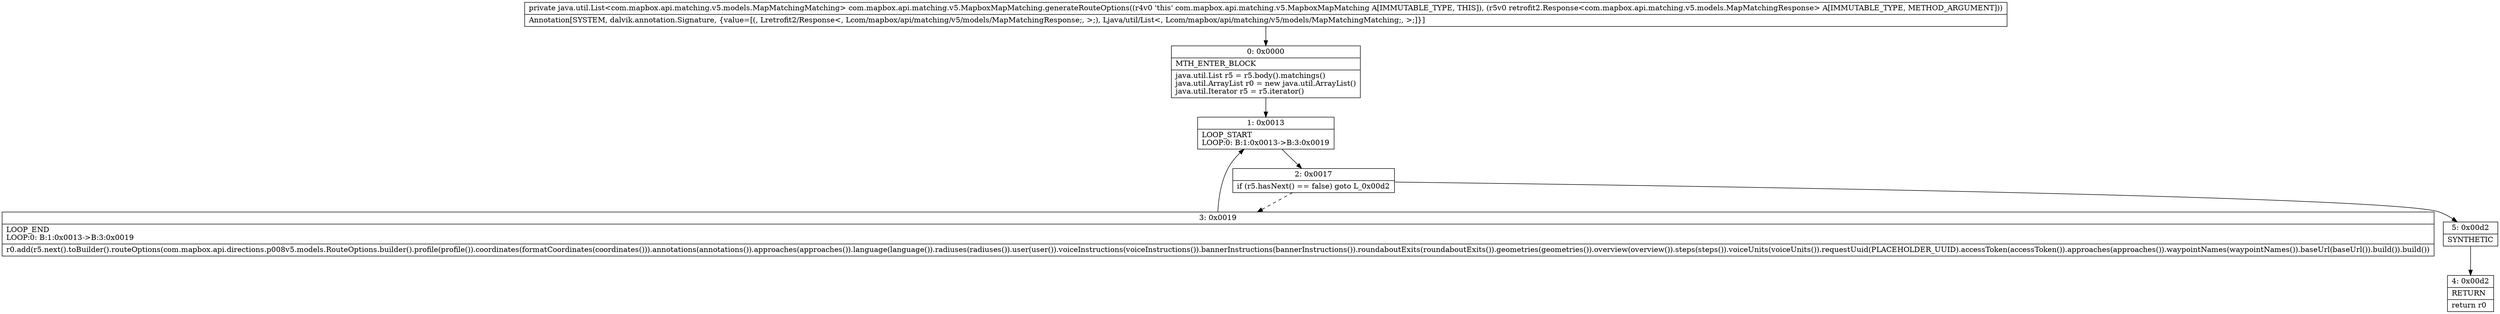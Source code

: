 digraph "CFG forcom.mapbox.api.matching.v5.MapboxMapMatching.generateRouteOptions(Lretrofit2\/Response;)Ljava\/util\/List;" {
Node_0 [shape=record,label="{0\:\ 0x0000|MTH_ENTER_BLOCK\l|java.util.List r5 = r5.body().matchings()\ljava.util.ArrayList r0 = new java.util.ArrayList()\ljava.util.Iterator r5 = r5.iterator()\l}"];
Node_1 [shape=record,label="{1\:\ 0x0013|LOOP_START\lLOOP:0: B:1:0x0013\-\>B:3:0x0019\l}"];
Node_2 [shape=record,label="{2\:\ 0x0017|if (r5.hasNext() == false) goto L_0x00d2\l}"];
Node_3 [shape=record,label="{3\:\ 0x0019|LOOP_END\lLOOP:0: B:1:0x0013\-\>B:3:0x0019\l|r0.add(r5.next().toBuilder().routeOptions(com.mapbox.api.directions.p008v5.models.RouteOptions.builder().profile(profile()).coordinates(formatCoordinates(coordinates())).annotations(annotations()).approaches(approaches()).language(language()).radiuses(radiuses()).user(user()).voiceInstructions(voiceInstructions()).bannerInstructions(bannerInstructions()).roundaboutExits(roundaboutExits()).geometries(geometries()).overview(overview()).steps(steps()).voiceUnits(voiceUnits()).requestUuid(PLACEHOLDER_UUID).accessToken(accessToken()).approaches(approaches()).waypointNames(waypointNames()).baseUrl(baseUrl()).build()).build())\l}"];
Node_4 [shape=record,label="{4\:\ 0x00d2|RETURN\l|return r0\l}"];
Node_5 [shape=record,label="{5\:\ 0x00d2|SYNTHETIC\l}"];
MethodNode[shape=record,label="{private java.util.List\<com.mapbox.api.matching.v5.models.MapMatchingMatching\> com.mapbox.api.matching.v5.MapboxMapMatching.generateRouteOptions((r4v0 'this' com.mapbox.api.matching.v5.MapboxMapMatching A[IMMUTABLE_TYPE, THIS]), (r5v0 retrofit2.Response\<com.mapbox.api.matching.v5.models.MapMatchingResponse\> A[IMMUTABLE_TYPE, METHOD_ARGUMENT]))  | Annotation[SYSTEM, dalvik.annotation.Signature, \{value=[(, Lretrofit2\/Response\<, Lcom\/mapbox\/api\/matching\/v5\/models\/MapMatchingResponse;, \>;), Ljava\/util\/List\<, Lcom\/mapbox\/api\/matching\/v5\/models\/MapMatchingMatching;, \>;]\}]\l}"];
MethodNode -> Node_0;
Node_0 -> Node_1;
Node_1 -> Node_2;
Node_2 -> Node_3[style=dashed];
Node_2 -> Node_5;
Node_3 -> Node_1;
Node_5 -> Node_4;
}

